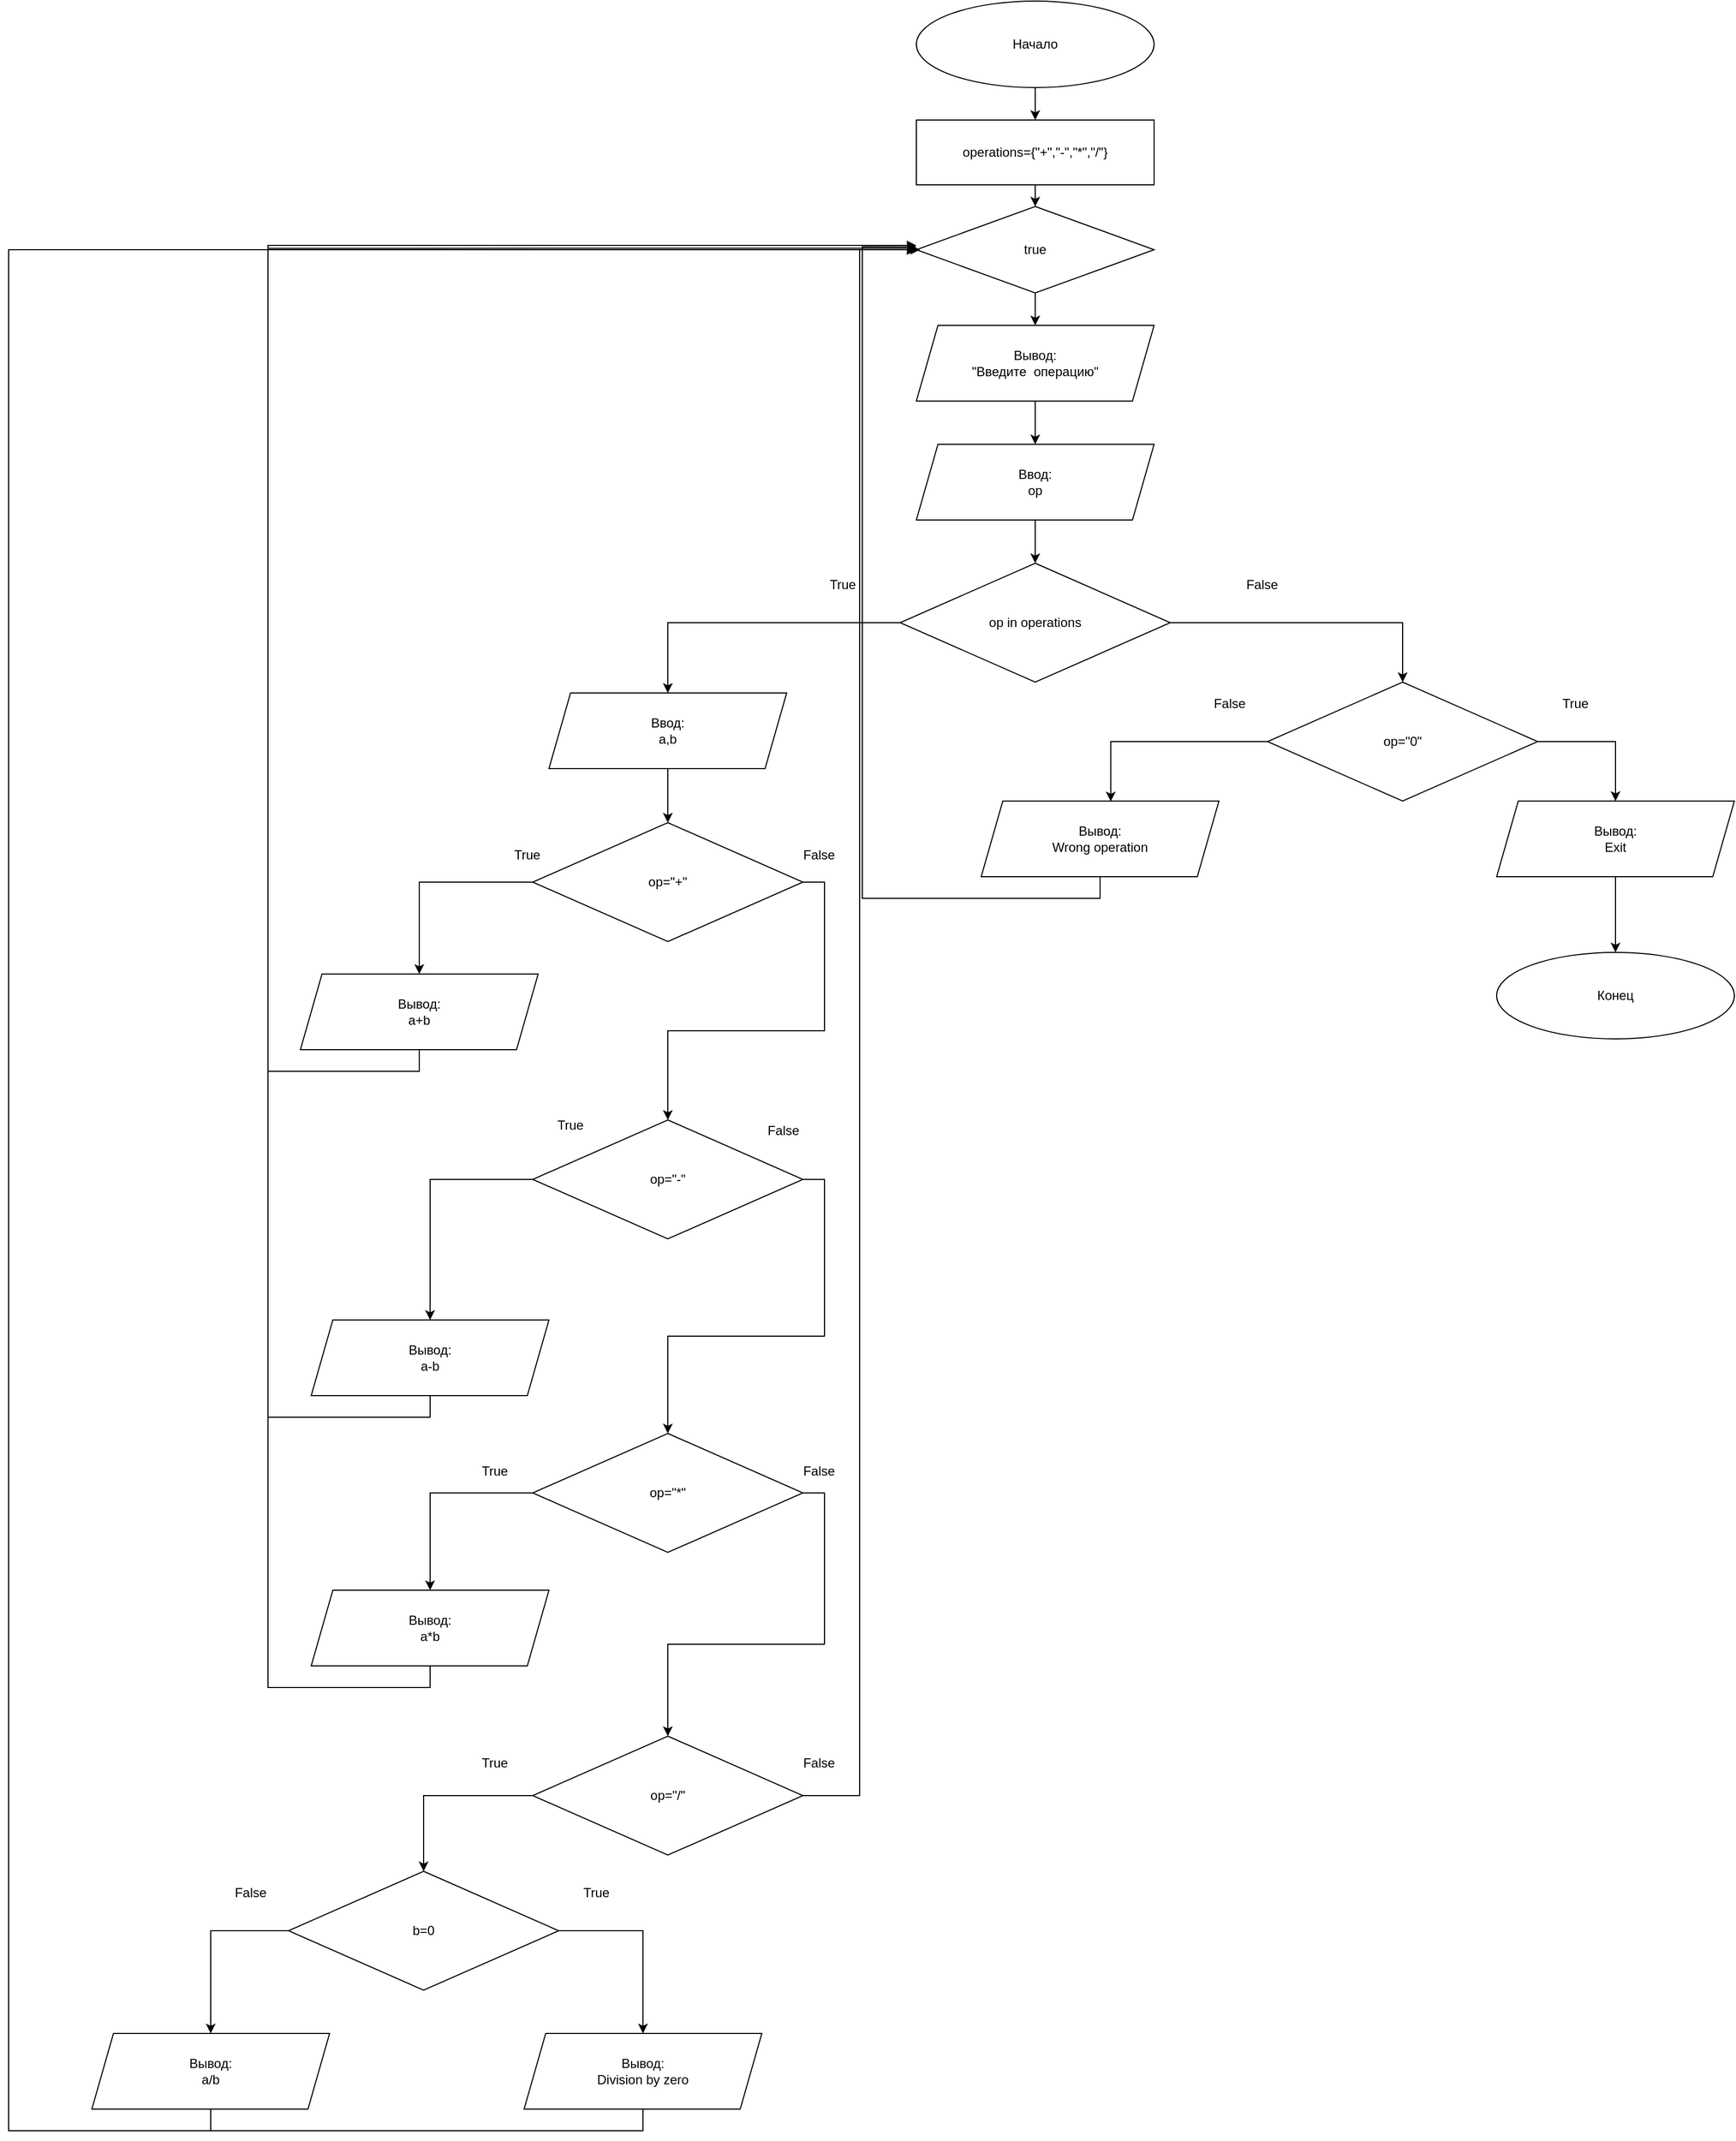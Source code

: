 <mxfile version="14.6.1" type="github" pages="4">
  <diagram id="Gxb-hHPVRK7PmnjytyCn" name="task_1">
    <mxGraphModel dx="2436" dy="412" grid="1" gridSize="10" guides="1" tooltips="1" connect="1" arrows="1" fold="1" page="1" pageScale="1" pageWidth="1654" pageHeight="2336" math="0" shadow="0">
      <root>
        <mxCell id="0" />
        <mxCell id="1" parent="0" />
        <mxCell id="f1yLZGMJBaioODku0iaD-28" style="edgeStyle=orthogonalEdgeStyle;rounded=0;orthogonalLoop=1;jettySize=auto;html=1;exitX=0.5;exitY=1;exitDx=0;exitDy=0;entryX=0.5;entryY=0;entryDx=0;entryDy=0;" edge="1" parent="1" source="f1yLZGMJBaioODku0iaD-1" target="f1yLZGMJBaioODku0iaD-3">
          <mxGeometry relative="1" as="geometry" />
        </mxCell>
        <mxCell id="f1yLZGMJBaioODku0iaD-1" value="Начало" style="ellipse;whiteSpace=wrap;html=1;" vertex="1" parent="1">
          <mxGeometry x="290" y="20" width="220" height="80" as="geometry" />
        </mxCell>
        <mxCell id="f1yLZGMJBaioODku0iaD-29" style="edgeStyle=orthogonalEdgeStyle;rounded=0;orthogonalLoop=1;jettySize=auto;html=1;exitX=0.5;exitY=1;exitDx=0;exitDy=0;entryX=0.5;entryY=0;entryDx=0;entryDy=0;" edge="1" parent="1" source="f1yLZGMJBaioODku0iaD-3" target="f1yLZGMJBaioODku0iaD-4">
          <mxGeometry relative="1" as="geometry" />
        </mxCell>
        <mxCell id="f1yLZGMJBaioODku0iaD-3" value="operations={&quot;+&quot;,&quot;-&quot;,&quot;*&quot;,&quot;/&quot;}" style="rounded=0;whiteSpace=wrap;html=1;" vertex="1" parent="1">
          <mxGeometry x="290" y="130" width="220" height="60" as="geometry" />
        </mxCell>
        <mxCell id="f1yLZGMJBaioODku0iaD-30" style="edgeStyle=orthogonalEdgeStyle;rounded=0;orthogonalLoop=1;jettySize=auto;html=1;exitX=0.5;exitY=1;exitDx=0;exitDy=0;entryX=0.5;entryY=0;entryDx=0;entryDy=0;" edge="1" parent="1" source="f1yLZGMJBaioODku0iaD-4" target="f1yLZGMJBaioODku0iaD-5">
          <mxGeometry relative="1" as="geometry" />
        </mxCell>
        <mxCell id="f1yLZGMJBaioODku0iaD-4" value="true" style="rhombus;whiteSpace=wrap;html=1;" vertex="1" parent="1">
          <mxGeometry x="290" y="210" width="220" height="80" as="geometry" />
        </mxCell>
        <mxCell id="f1yLZGMJBaioODku0iaD-31" style="edgeStyle=orthogonalEdgeStyle;rounded=0;orthogonalLoop=1;jettySize=auto;html=1;exitX=0.5;exitY=1;exitDx=0;exitDy=0;entryX=0.5;entryY=0;entryDx=0;entryDy=0;" edge="1" parent="1" source="f1yLZGMJBaioODku0iaD-5" target="f1yLZGMJBaioODku0iaD-6">
          <mxGeometry relative="1" as="geometry" />
        </mxCell>
        <mxCell id="f1yLZGMJBaioODku0iaD-5" value="Вывод:&lt;br&gt;&quot;Введите&amp;nbsp; операцию&quot;" style="shape=parallelogram;perimeter=parallelogramPerimeter;whiteSpace=wrap;html=1;fixedSize=1;" vertex="1" parent="1">
          <mxGeometry x="290" y="320" width="220" height="70" as="geometry" />
        </mxCell>
        <mxCell id="f1yLZGMJBaioODku0iaD-32" style="edgeStyle=orthogonalEdgeStyle;rounded=0;orthogonalLoop=1;jettySize=auto;html=1;exitX=0.5;exitY=1;exitDx=0;exitDy=0;entryX=0.5;entryY=0;entryDx=0;entryDy=0;" edge="1" parent="1" source="f1yLZGMJBaioODku0iaD-6" target="f1yLZGMJBaioODku0iaD-7">
          <mxGeometry relative="1" as="geometry" />
        </mxCell>
        <mxCell id="f1yLZGMJBaioODku0iaD-6" value="Ввод:&lt;br&gt;op" style="shape=parallelogram;perimeter=parallelogramPerimeter;whiteSpace=wrap;html=1;fixedSize=1;" vertex="1" parent="1">
          <mxGeometry x="290" y="430" width="220" height="70" as="geometry" />
        </mxCell>
        <mxCell id="f1yLZGMJBaioODku0iaD-48" style="edgeStyle=orthogonalEdgeStyle;rounded=0;orthogonalLoop=1;jettySize=auto;html=1;exitX=0;exitY=0.5;exitDx=0;exitDy=0;" edge="1" parent="1" source="f1yLZGMJBaioODku0iaD-7" target="f1yLZGMJBaioODku0iaD-14">
          <mxGeometry relative="1" as="geometry" />
        </mxCell>
        <mxCell id="f1yLZGMJBaioODku0iaD-66" style="edgeStyle=orthogonalEdgeStyle;rounded=0;orthogonalLoop=1;jettySize=auto;html=1;exitX=1;exitY=0.5;exitDx=0;exitDy=0;entryX=0.5;entryY=0;entryDx=0;entryDy=0;" edge="1" parent="1" source="f1yLZGMJBaioODku0iaD-7" target="f1yLZGMJBaioODku0iaD-63">
          <mxGeometry relative="1" as="geometry" />
        </mxCell>
        <mxCell id="f1yLZGMJBaioODku0iaD-7" value="op in operations" style="rhombus;whiteSpace=wrap;html=1;" vertex="1" parent="1">
          <mxGeometry x="275" y="540" width="250" height="110" as="geometry" />
        </mxCell>
        <mxCell id="f1yLZGMJBaioODku0iaD-8" value="False" style="text;html=1;strokeColor=none;fillColor=none;align=center;verticalAlign=middle;whiteSpace=wrap;rounded=0;" vertex="1" parent="1">
          <mxGeometry x="590" y="550" width="40" height="20" as="geometry" />
        </mxCell>
        <mxCell id="f1yLZGMJBaioODku0iaD-9" value="True" style="text;html=1;strokeColor=none;fillColor=none;align=center;verticalAlign=middle;whiteSpace=wrap;rounded=0;" vertex="1" parent="1">
          <mxGeometry x="202" y="550" width="40" height="20" as="geometry" />
        </mxCell>
        <mxCell id="f1yLZGMJBaioODku0iaD-55" style="edgeStyle=orthogonalEdgeStyle;rounded=0;orthogonalLoop=1;jettySize=auto;html=1;exitX=1;exitY=0.5;exitDx=0;exitDy=0;entryX=0.5;entryY=0;entryDx=0;entryDy=0;" edge="1" parent="1" source="f1yLZGMJBaioODku0iaD-10" target="f1yLZGMJBaioODku0iaD-16">
          <mxGeometry relative="1" as="geometry" />
        </mxCell>
        <mxCell id="f1yLZGMJBaioODku0iaD-56" style="edgeStyle=orthogonalEdgeStyle;rounded=0;orthogonalLoop=1;jettySize=auto;html=1;exitX=0;exitY=0.5;exitDx=0;exitDy=0;" edge="1" parent="1" source="f1yLZGMJBaioODku0iaD-10" target="f1yLZGMJBaioODku0iaD-15">
          <mxGeometry relative="1" as="geometry" />
        </mxCell>
        <mxCell id="f1yLZGMJBaioODku0iaD-10" value="op=&quot;+&quot;" style="rhombus;whiteSpace=wrap;html=1;" vertex="1" parent="1">
          <mxGeometry x="-65" y="780" width="250" height="110" as="geometry" />
        </mxCell>
        <mxCell id="f1yLZGMJBaioODku0iaD-11" value="False" style="text;html=1;strokeColor=none;fillColor=none;align=center;verticalAlign=middle;whiteSpace=wrap;rounded=0;" vertex="1" parent="1">
          <mxGeometry x="180" y="800" width="40" height="20" as="geometry" />
        </mxCell>
        <mxCell id="f1yLZGMJBaioODku0iaD-12" value="True" style="text;html=1;strokeColor=none;fillColor=none;align=center;verticalAlign=middle;whiteSpace=wrap;rounded=0;" vertex="1" parent="1">
          <mxGeometry x="-90" y="800" width="40" height="20" as="geometry" />
        </mxCell>
        <mxCell id="f1yLZGMJBaioODku0iaD-34" style="edgeStyle=orthogonalEdgeStyle;rounded=0;orthogonalLoop=1;jettySize=auto;html=1;exitX=0.5;exitY=1;exitDx=0;exitDy=0;" edge="1" parent="1" source="f1yLZGMJBaioODku0iaD-14" target="f1yLZGMJBaioODku0iaD-10">
          <mxGeometry relative="1" as="geometry" />
        </mxCell>
        <mxCell id="f1yLZGMJBaioODku0iaD-14" value="Ввод:&lt;br&gt;a,b" style="shape=parallelogram;perimeter=parallelogramPerimeter;whiteSpace=wrap;html=1;fixedSize=1;" vertex="1" parent="1">
          <mxGeometry x="-50" y="660" width="220" height="70" as="geometry" />
        </mxCell>
        <mxCell id="f1yLZGMJBaioODku0iaD-58" style="edgeStyle=orthogonalEdgeStyle;rounded=0;orthogonalLoop=1;jettySize=auto;html=1;exitX=0.5;exitY=1;exitDx=0;exitDy=0;" edge="1" parent="1" source="f1yLZGMJBaioODku0iaD-15">
          <mxGeometry relative="1" as="geometry">
            <mxPoint x="290" y="250" as="targetPoint" />
            <Array as="points">
              <mxPoint x="-170" y="1010" />
              <mxPoint x="-310" y="1010" />
              <mxPoint x="-310" y="250" />
            </Array>
          </mxGeometry>
        </mxCell>
        <mxCell id="f1yLZGMJBaioODku0iaD-15" value="Вывод:&lt;br&gt;a+b" style="shape=parallelogram;perimeter=parallelogramPerimeter;whiteSpace=wrap;html=1;fixedSize=1;" vertex="1" parent="1">
          <mxGeometry x="-280" y="920" width="220" height="70" as="geometry" />
        </mxCell>
        <mxCell id="f1yLZGMJBaioODku0iaD-53" style="edgeStyle=orthogonalEdgeStyle;rounded=0;orthogonalLoop=1;jettySize=auto;html=1;exitX=0;exitY=0.5;exitDx=0;exitDy=0;entryX=0.5;entryY=0;entryDx=0;entryDy=0;" edge="1" parent="1" source="f1yLZGMJBaioODku0iaD-16" target="f1yLZGMJBaioODku0iaD-19">
          <mxGeometry relative="1" as="geometry" />
        </mxCell>
        <mxCell id="f1yLZGMJBaioODku0iaD-54" style="edgeStyle=orthogonalEdgeStyle;rounded=0;orthogonalLoop=1;jettySize=auto;html=1;exitX=1;exitY=0.5;exitDx=0;exitDy=0;entryX=0.5;entryY=0;entryDx=0;entryDy=0;" edge="1" parent="1" source="f1yLZGMJBaioODku0iaD-16" target="f1yLZGMJBaioODku0iaD-20">
          <mxGeometry relative="1" as="geometry" />
        </mxCell>
        <mxCell id="f1yLZGMJBaioODku0iaD-16" value="op=&quot;-&quot;" style="rhombus;whiteSpace=wrap;html=1;" vertex="1" parent="1">
          <mxGeometry x="-65" y="1055" width="250" height="110" as="geometry" />
        </mxCell>
        <mxCell id="f1yLZGMJBaioODku0iaD-17" value="False" style="text;html=1;strokeColor=none;fillColor=none;align=center;verticalAlign=middle;whiteSpace=wrap;rounded=0;" vertex="1" parent="1">
          <mxGeometry x="147" y="1055" width="40" height="20" as="geometry" />
        </mxCell>
        <mxCell id="f1yLZGMJBaioODku0iaD-18" value="True" style="text;html=1;strokeColor=none;fillColor=none;align=center;verticalAlign=middle;whiteSpace=wrap;rounded=0;" vertex="1" parent="1">
          <mxGeometry x="-50" y="1050" width="40" height="20" as="geometry" />
        </mxCell>
        <mxCell id="f1yLZGMJBaioODku0iaD-59" style="edgeStyle=orthogonalEdgeStyle;rounded=0;orthogonalLoop=1;jettySize=auto;html=1;exitX=0.5;exitY=1;exitDx=0;exitDy=0;" edge="1" parent="1" source="f1yLZGMJBaioODku0iaD-19">
          <mxGeometry relative="1" as="geometry">
            <mxPoint x="290" y="248.667" as="targetPoint" />
            <Array as="points">
              <mxPoint x="-160" y="1330" />
              <mxPoint x="-310" y="1330" />
              <mxPoint x="-310" y="249" />
            </Array>
          </mxGeometry>
        </mxCell>
        <mxCell id="f1yLZGMJBaioODku0iaD-19" value="Вывод:&lt;br&gt;a-b" style="shape=parallelogram;perimeter=parallelogramPerimeter;whiteSpace=wrap;html=1;fixedSize=1;" vertex="1" parent="1">
          <mxGeometry x="-270" y="1240" width="220" height="70" as="geometry" />
        </mxCell>
        <mxCell id="f1yLZGMJBaioODku0iaD-51" style="edgeStyle=orthogonalEdgeStyle;rounded=0;orthogonalLoop=1;jettySize=auto;html=1;exitX=1;exitY=0.5;exitDx=0;exitDy=0;entryX=0.5;entryY=0;entryDx=0;entryDy=0;" edge="1" parent="1" source="f1yLZGMJBaioODku0iaD-20" target="f1yLZGMJBaioODku0iaD-24">
          <mxGeometry relative="1" as="geometry" />
        </mxCell>
        <mxCell id="f1yLZGMJBaioODku0iaD-52" style="edgeStyle=orthogonalEdgeStyle;rounded=0;orthogonalLoop=1;jettySize=auto;html=1;exitX=0;exitY=0.5;exitDx=0;exitDy=0;" edge="1" parent="1" source="f1yLZGMJBaioODku0iaD-20" target="f1yLZGMJBaioODku0iaD-23">
          <mxGeometry relative="1" as="geometry" />
        </mxCell>
        <mxCell id="f1yLZGMJBaioODku0iaD-20" value="op=&quot;*&quot;" style="rhombus;whiteSpace=wrap;html=1;" vertex="1" parent="1">
          <mxGeometry x="-65" y="1345" width="250" height="110" as="geometry" />
        </mxCell>
        <mxCell id="f1yLZGMJBaioODku0iaD-21" value="False" style="text;html=1;strokeColor=none;fillColor=none;align=center;verticalAlign=middle;whiteSpace=wrap;rounded=0;" vertex="1" parent="1">
          <mxGeometry x="180" y="1370" width="40" height="20" as="geometry" />
        </mxCell>
        <mxCell id="f1yLZGMJBaioODku0iaD-22" value="True" style="text;html=1;strokeColor=none;fillColor=none;align=center;verticalAlign=middle;whiteSpace=wrap;rounded=0;" vertex="1" parent="1">
          <mxGeometry x="-120" y="1370" width="40" height="20" as="geometry" />
        </mxCell>
        <mxCell id="f1yLZGMJBaioODku0iaD-60" style="edgeStyle=orthogonalEdgeStyle;rounded=0;orthogonalLoop=1;jettySize=auto;html=1;exitX=0.5;exitY=1;exitDx=0;exitDy=0;" edge="1" parent="1" source="f1yLZGMJBaioODku0iaD-23">
          <mxGeometry relative="1" as="geometry">
            <mxPoint x="290" y="246" as="targetPoint" />
            <Array as="points">
              <mxPoint x="-160" y="1580" />
              <mxPoint x="-310" y="1580" />
              <mxPoint x="-310" y="246" />
            </Array>
          </mxGeometry>
        </mxCell>
        <mxCell id="f1yLZGMJBaioODku0iaD-23" value="Вывод:&lt;br&gt;a*b" style="shape=parallelogram;perimeter=parallelogramPerimeter;whiteSpace=wrap;html=1;fixedSize=1;" vertex="1" parent="1">
          <mxGeometry x="-270" y="1490" width="220" height="70" as="geometry" />
        </mxCell>
        <mxCell id="f1yLZGMJBaioODku0iaD-50" style="edgeStyle=orthogonalEdgeStyle;rounded=0;orthogonalLoop=1;jettySize=auto;html=1;exitX=0;exitY=0.5;exitDx=0;exitDy=0;entryX=0.5;entryY=0;entryDx=0;entryDy=0;" edge="1" parent="1" source="f1yLZGMJBaioODku0iaD-24" target="f1yLZGMJBaioODku0iaD-41">
          <mxGeometry relative="1" as="geometry" />
        </mxCell>
        <mxCell id="f1yLZGMJBaioODku0iaD-57" style="edgeStyle=orthogonalEdgeStyle;rounded=0;orthogonalLoop=1;jettySize=auto;html=1;exitX=1;exitY=0.5;exitDx=0;exitDy=0;entryX=0;entryY=0.5;entryDx=0;entryDy=0;" edge="1" parent="1" source="f1yLZGMJBaioODku0iaD-24" target="f1yLZGMJBaioODku0iaD-4">
          <mxGeometry relative="1" as="geometry" />
        </mxCell>
        <mxCell id="f1yLZGMJBaioODku0iaD-24" value="op=&quot;/&quot;" style="rhombus;whiteSpace=wrap;html=1;" vertex="1" parent="1">
          <mxGeometry x="-65" y="1625" width="250" height="110" as="geometry" />
        </mxCell>
        <mxCell id="f1yLZGMJBaioODku0iaD-25" value="False" style="text;html=1;strokeColor=none;fillColor=none;align=center;verticalAlign=middle;whiteSpace=wrap;rounded=0;" vertex="1" parent="1">
          <mxGeometry x="180" y="1640" width="40" height="20" as="geometry" />
        </mxCell>
        <mxCell id="f1yLZGMJBaioODku0iaD-26" value="True" style="text;html=1;strokeColor=none;fillColor=none;align=center;verticalAlign=middle;whiteSpace=wrap;rounded=0;" vertex="1" parent="1">
          <mxGeometry x="-120" y="1640" width="40" height="20" as="geometry" />
        </mxCell>
        <mxCell id="f1yLZGMJBaioODku0iaD-62" style="edgeStyle=orthogonalEdgeStyle;rounded=0;orthogonalLoop=1;jettySize=auto;html=1;exitX=0.5;exitY=1;exitDx=0;exitDy=0;" edge="1" parent="1" source="f1yLZGMJBaioODku0iaD-27">
          <mxGeometry relative="1" as="geometry">
            <mxPoint x="290.667" y="250" as="targetPoint" />
            <Array as="points">
              <mxPoint x="-363" y="1990" />
              <mxPoint x="-550" y="1990" />
              <mxPoint x="-550" y="250" />
            </Array>
          </mxGeometry>
        </mxCell>
        <mxCell id="f1yLZGMJBaioODku0iaD-27" value="Вывод:&lt;br&gt;a/b" style="shape=parallelogram;perimeter=parallelogramPerimeter;whiteSpace=wrap;html=1;fixedSize=1;" vertex="1" parent="1">
          <mxGeometry x="-473" y="1900" width="220" height="70" as="geometry" />
        </mxCell>
        <mxCell id="f1yLZGMJBaioODku0iaD-46" style="edgeStyle=orthogonalEdgeStyle;rounded=0;orthogonalLoop=1;jettySize=auto;html=1;exitX=1;exitY=0.5;exitDx=0;exitDy=0;" edge="1" parent="1" source="f1yLZGMJBaioODku0iaD-41" target="f1yLZGMJBaioODku0iaD-44">
          <mxGeometry relative="1" as="geometry" />
        </mxCell>
        <mxCell id="f1yLZGMJBaioODku0iaD-47" style="edgeStyle=orthogonalEdgeStyle;rounded=0;orthogonalLoop=1;jettySize=auto;html=1;exitX=0;exitY=0.5;exitDx=0;exitDy=0;entryX=0.5;entryY=0;entryDx=0;entryDy=0;" edge="1" parent="1" source="f1yLZGMJBaioODku0iaD-41" target="f1yLZGMJBaioODku0iaD-27">
          <mxGeometry relative="1" as="geometry" />
        </mxCell>
        <mxCell id="f1yLZGMJBaioODku0iaD-41" value="b=0" style="rhombus;whiteSpace=wrap;html=1;" vertex="1" parent="1">
          <mxGeometry x="-291" y="1750" width="250" height="110" as="geometry" />
        </mxCell>
        <mxCell id="f1yLZGMJBaioODku0iaD-42" value="False" style="text;html=1;strokeColor=none;fillColor=none;align=center;verticalAlign=middle;whiteSpace=wrap;rounded=0;" vertex="1" parent="1">
          <mxGeometry x="-346" y="1760" width="40" height="20" as="geometry" />
        </mxCell>
        <mxCell id="f1yLZGMJBaioODku0iaD-43" value="True" style="text;html=1;strokeColor=none;fillColor=none;align=center;verticalAlign=middle;whiteSpace=wrap;rounded=0;" vertex="1" parent="1">
          <mxGeometry x="-26" y="1760" width="40" height="20" as="geometry" />
        </mxCell>
        <mxCell id="f1yLZGMJBaioODku0iaD-61" style="edgeStyle=orthogonalEdgeStyle;rounded=0;orthogonalLoop=1;jettySize=auto;html=1;exitX=0.5;exitY=1;exitDx=0;exitDy=0;" edge="1" parent="1" source="f1yLZGMJBaioODku0iaD-44">
          <mxGeometry relative="1" as="geometry">
            <mxPoint x="293.333" y="250" as="targetPoint" />
            <Array as="points">
              <mxPoint x="37" y="1990" />
              <mxPoint x="-550" y="1990" />
              <mxPoint x="-550" y="250" />
            </Array>
          </mxGeometry>
        </mxCell>
        <mxCell id="f1yLZGMJBaioODku0iaD-44" value="Вывод:&lt;br&gt;Division by zero" style="shape=parallelogram;perimeter=parallelogramPerimeter;whiteSpace=wrap;html=1;fixedSize=1;" vertex="1" parent="1">
          <mxGeometry x="-73" y="1900" width="220" height="70" as="geometry" />
        </mxCell>
        <mxCell id="f1yLZGMJBaioODku0iaD-72" style="edgeStyle=orthogonalEdgeStyle;rounded=0;orthogonalLoop=1;jettySize=auto;html=1;exitX=0;exitY=0.5;exitDx=0;exitDy=0;entryX=0.545;entryY=0.005;entryDx=0;entryDy=0;entryPerimeter=0;" edge="1" parent="1" source="f1yLZGMJBaioODku0iaD-63" target="f1yLZGMJBaioODku0iaD-70">
          <mxGeometry relative="1" as="geometry" />
        </mxCell>
        <mxCell id="f1yLZGMJBaioODku0iaD-75" style="edgeStyle=orthogonalEdgeStyle;rounded=0;orthogonalLoop=1;jettySize=auto;html=1;exitX=1;exitY=0.5;exitDx=0;exitDy=0;entryX=0.5;entryY=0;entryDx=0;entryDy=0;" edge="1" parent="1" source="f1yLZGMJBaioODku0iaD-63" target="f1yLZGMJBaioODku0iaD-73">
          <mxGeometry relative="1" as="geometry" />
        </mxCell>
        <mxCell id="f1yLZGMJBaioODku0iaD-63" value="op=&quot;0&quot;" style="rhombus;whiteSpace=wrap;html=1;" vertex="1" parent="1">
          <mxGeometry x="615" y="650" width="250" height="110" as="geometry" />
        </mxCell>
        <mxCell id="f1yLZGMJBaioODku0iaD-64" value="False" style="text;html=1;strokeColor=none;fillColor=none;align=center;verticalAlign=middle;whiteSpace=wrap;rounded=0;" vertex="1" parent="1">
          <mxGeometry x="560" y="660" width="40" height="20" as="geometry" />
        </mxCell>
        <mxCell id="f1yLZGMJBaioODku0iaD-65" value="True" style="text;html=1;strokeColor=none;fillColor=none;align=center;verticalAlign=middle;whiteSpace=wrap;rounded=0;" vertex="1" parent="1">
          <mxGeometry x="880" y="660" width="40" height="20" as="geometry" />
        </mxCell>
        <mxCell id="f1yLZGMJBaioODku0iaD-71" style="edgeStyle=orthogonalEdgeStyle;rounded=0;orthogonalLoop=1;jettySize=auto;html=1;exitX=0.5;exitY=1;exitDx=0;exitDy=0;" edge="1" parent="1" source="f1yLZGMJBaioODku0iaD-70">
          <mxGeometry relative="1" as="geometry">
            <mxPoint x="290" y="247.333" as="targetPoint" />
            <Array as="points">
              <mxPoint x="460" y="850" />
              <mxPoint x="240" y="850" />
              <mxPoint x="240" y="247" />
            </Array>
          </mxGeometry>
        </mxCell>
        <mxCell id="f1yLZGMJBaioODku0iaD-70" value="Вывод:&lt;br&gt;Wrong operation" style="shape=parallelogram;perimeter=parallelogramPerimeter;whiteSpace=wrap;html=1;fixedSize=1;" vertex="1" parent="1">
          <mxGeometry x="350" y="760" width="220" height="70" as="geometry" />
        </mxCell>
        <mxCell id="f1yLZGMJBaioODku0iaD-76" style="edgeStyle=orthogonalEdgeStyle;rounded=0;orthogonalLoop=1;jettySize=auto;html=1;exitX=0.5;exitY=1;exitDx=0;exitDy=0;entryX=0.5;entryY=0;entryDx=0;entryDy=0;" edge="1" parent="1" source="f1yLZGMJBaioODku0iaD-73" target="f1yLZGMJBaioODku0iaD-74">
          <mxGeometry relative="1" as="geometry" />
        </mxCell>
        <mxCell id="f1yLZGMJBaioODku0iaD-73" value="Вывод:&lt;br&gt;Exit" style="shape=parallelogram;perimeter=parallelogramPerimeter;whiteSpace=wrap;html=1;fixedSize=1;" vertex="1" parent="1">
          <mxGeometry x="827" y="760" width="220" height="70" as="geometry" />
        </mxCell>
        <mxCell id="f1yLZGMJBaioODku0iaD-74" value="Конец" style="ellipse;whiteSpace=wrap;html=1;" vertex="1" parent="1">
          <mxGeometry x="827" y="900" width="220" height="80" as="geometry" />
        </mxCell>
      </root>
    </mxGraphModel>
  </diagram>
  <diagram id="IxfJm_LtPZewKNAkS2EL" name="task_4">
    <mxGraphModel dx="782" dy="412" grid="1" gridSize="10" guides="1" tooltips="1" connect="1" arrows="1" fold="1" page="1" pageScale="1" pageWidth="1654" pageHeight="2336" math="0" shadow="0">
      <root>
        <mxCell id="fAd2lkwh-E2SEXpa1HjZ-0" />
        <mxCell id="fAd2lkwh-E2SEXpa1HjZ-1" parent="fAd2lkwh-E2SEXpa1HjZ-0" />
        <mxCell id="fAd2lkwh-E2SEXpa1HjZ-8" style="edgeStyle=orthogonalEdgeStyle;rounded=0;orthogonalLoop=1;jettySize=auto;html=1;exitX=0.5;exitY=1;exitDx=0;exitDy=0;entryX=0.5;entryY=0;entryDx=0;entryDy=0;" edge="1" parent="fAd2lkwh-E2SEXpa1HjZ-1" source="fAd2lkwh-E2SEXpa1HjZ-2" target="fAd2lkwh-E2SEXpa1HjZ-3">
          <mxGeometry relative="1" as="geometry" />
        </mxCell>
        <mxCell id="fAd2lkwh-E2SEXpa1HjZ-2" value="Начало" style="ellipse;whiteSpace=wrap;html=1;" vertex="1" parent="fAd2lkwh-E2SEXpa1HjZ-1">
          <mxGeometry x="400" y="30" width="220" height="80" as="geometry" />
        </mxCell>
        <mxCell id="fAd2lkwh-E2SEXpa1HjZ-9" style="edgeStyle=orthogonalEdgeStyle;rounded=0;orthogonalLoop=1;jettySize=auto;html=1;exitX=0.5;exitY=1;exitDx=0;exitDy=0;entryX=0.5;entryY=0;entryDx=0;entryDy=0;" edge="1" parent="fAd2lkwh-E2SEXpa1HjZ-1" source="fAd2lkwh-E2SEXpa1HjZ-3" target="fAd2lkwh-E2SEXpa1HjZ-4">
          <mxGeometry relative="1" as="geometry" />
        </mxCell>
        <mxCell id="fAd2lkwh-E2SEXpa1HjZ-3" value="Вывод:&lt;br&gt;&quot;Введите целое n&quot;" style="shape=parallelogram;perimeter=parallelogramPerimeter;whiteSpace=wrap;html=1;fixedSize=1;" vertex="1" parent="fAd2lkwh-E2SEXpa1HjZ-1">
          <mxGeometry x="400" y="150" width="220" height="70" as="geometry" />
        </mxCell>
        <mxCell id="fAd2lkwh-E2SEXpa1HjZ-10" style="edgeStyle=orthogonalEdgeStyle;rounded=0;orthogonalLoop=1;jettySize=auto;html=1;exitX=0.5;exitY=1;exitDx=0;exitDy=0;" edge="1" parent="fAd2lkwh-E2SEXpa1HjZ-1" source="fAd2lkwh-E2SEXpa1HjZ-4" target="fAd2lkwh-E2SEXpa1HjZ-5">
          <mxGeometry relative="1" as="geometry" />
        </mxCell>
        <mxCell id="fAd2lkwh-E2SEXpa1HjZ-4" value="Ввод:&lt;br&gt;n" style="shape=parallelogram;perimeter=parallelogramPerimeter;whiteSpace=wrap;html=1;fixedSize=1;" vertex="1" parent="fAd2lkwh-E2SEXpa1HjZ-1">
          <mxGeometry x="400" y="250" width="220" height="70" as="geometry" />
        </mxCell>
        <mxCell id="fAd2lkwh-E2SEXpa1HjZ-11" style="edgeStyle=orthogonalEdgeStyle;rounded=0;orthogonalLoop=1;jettySize=auto;html=1;exitX=0.5;exitY=1;exitDx=0;exitDy=0;" edge="1" parent="fAd2lkwh-E2SEXpa1HjZ-1" source="fAd2lkwh-E2SEXpa1HjZ-5" target="fAd2lkwh-E2SEXpa1HjZ-6">
          <mxGeometry relative="1" as="geometry" />
        </mxCell>
        <mxCell id="fAd2lkwh-E2SEXpa1HjZ-5" value="rez = calc_num(n)" style="shape=process;whiteSpace=wrap;html=1;backgroundOutline=1;" vertex="1" parent="fAd2lkwh-E2SEXpa1HjZ-1">
          <mxGeometry x="400" y="370" width="220" height="60" as="geometry" />
        </mxCell>
        <mxCell id="fAd2lkwh-E2SEXpa1HjZ-12" style="edgeStyle=orthogonalEdgeStyle;rounded=0;orthogonalLoop=1;jettySize=auto;html=1;exitX=0.5;exitY=1;exitDx=0;exitDy=0;entryX=0.5;entryY=0;entryDx=0;entryDy=0;" edge="1" parent="fAd2lkwh-E2SEXpa1HjZ-1" source="fAd2lkwh-E2SEXpa1HjZ-6" target="fAd2lkwh-E2SEXpa1HjZ-7">
          <mxGeometry relative="1" as="geometry" />
        </mxCell>
        <mxCell id="fAd2lkwh-E2SEXpa1HjZ-6" value="Вывод:&lt;br&gt;&quot;rez&quot;" style="shape=parallelogram;perimeter=parallelogramPerimeter;whiteSpace=wrap;html=1;fixedSize=1;" vertex="1" parent="fAd2lkwh-E2SEXpa1HjZ-1">
          <mxGeometry x="400" y="480" width="220" height="70" as="geometry" />
        </mxCell>
        <mxCell id="fAd2lkwh-E2SEXpa1HjZ-7" value="Конец" style="ellipse;whiteSpace=wrap;html=1;" vertex="1" parent="fAd2lkwh-E2SEXpa1HjZ-1">
          <mxGeometry x="400" y="610" width="220" height="80" as="geometry" />
        </mxCell>
        <mxCell id="fAd2lkwh-E2SEXpa1HjZ-21" style="edgeStyle=orthogonalEdgeStyle;rounded=0;orthogonalLoop=1;jettySize=auto;html=1;exitX=0.5;exitY=1;exitDx=0;exitDy=0;entryX=0.5;entryY=0;entryDx=0;entryDy=0;" edge="1" parent="fAd2lkwh-E2SEXpa1HjZ-1" source="fAd2lkwh-E2SEXpa1HjZ-13" target="fAd2lkwh-E2SEXpa1HjZ-14">
          <mxGeometry relative="1" as="geometry" />
        </mxCell>
        <mxCell id="fAd2lkwh-E2SEXpa1HjZ-13" value="Начало&lt;br&gt;calc_num(x)" style="ellipse;whiteSpace=wrap;html=1;" vertex="1" parent="fAd2lkwh-E2SEXpa1HjZ-1">
          <mxGeometry x="780" y="30" width="220" height="80" as="geometry" />
        </mxCell>
        <mxCell id="fAd2lkwh-E2SEXpa1HjZ-22" style="edgeStyle=orthogonalEdgeStyle;rounded=0;orthogonalLoop=1;jettySize=auto;html=1;exitX=1;exitY=0.5;exitDx=0;exitDy=0;entryX=0.5;entryY=0;entryDx=0;entryDy=0;" edge="1" parent="fAd2lkwh-E2SEXpa1HjZ-1" source="fAd2lkwh-E2SEXpa1HjZ-14" target="fAd2lkwh-E2SEXpa1HjZ-19">
          <mxGeometry relative="1" as="geometry" />
        </mxCell>
        <mxCell id="fAd2lkwh-E2SEXpa1HjZ-23" style="edgeStyle=orthogonalEdgeStyle;rounded=0;orthogonalLoop=1;jettySize=auto;html=1;exitX=0;exitY=0.5;exitDx=0;exitDy=0;entryX=0.25;entryY=0;entryDx=0;entryDy=0;" edge="1" parent="fAd2lkwh-E2SEXpa1HjZ-1" source="fAd2lkwh-E2SEXpa1HjZ-14" target="fAd2lkwh-E2SEXpa1HjZ-18">
          <mxGeometry relative="1" as="geometry" />
        </mxCell>
        <mxCell id="fAd2lkwh-E2SEXpa1HjZ-14" value="x=0" style="rhombus;whiteSpace=wrap;html=1;" vertex="1" parent="fAd2lkwh-E2SEXpa1HjZ-1">
          <mxGeometry x="765" y="140" width="250" height="110" as="geometry" />
        </mxCell>
        <mxCell id="fAd2lkwh-E2SEXpa1HjZ-15" value="False" style="text;html=1;strokeColor=none;fillColor=none;align=center;verticalAlign=middle;whiteSpace=wrap;rounded=0;" vertex="1" parent="fAd2lkwh-E2SEXpa1HjZ-1">
          <mxGeometry x="1000" y="160" width="40" height="20" as="geometry" />
        </mxCell>
        <mxCell id="fAd2lkwh-E2SEXpa1HjZ-16" value="True" style="text;html=1;strokeColor=none;fillColor=none;align=center;verticalAlign=middle;whiteSpace=wrap;rounded=0;" vertex="1" parent="fAd2lkwh-E2SEXpa1HjZ-1">
          <mxGeometry x="730" y="160" width="40" height="20" as="geometry" />
        </mxCell>
        <mxCell id="fAd2lkwh-E2SEXpa1HjZ-24" style="edgeStyle=orthogonalEdgeStyle;rounded=0;orthogonalLoop=1;jettySize=auto;html=1;exitX=0.5;exitY=1;exitDx=0;exitDy=0;entryX=0.5;entryY=0;entryDx=0;entryDy=0;" edge="1" parent="fAd2lkwh-E2SEXpa1HjZ-1" source="fAd2lkwh-E2SEXpa1HjZ-18" target="fAd2lkwh-E2SEXpa1HjZ-20">
          <mxGeometry relative="1" as="geometry" />
        </mxCell>
        <mxCell id="fAd2lkwh-E2SEXpa1HjZ-18" value="вернуть 1" style="rounded=0;whiteSpace=wrap;html=1;" vertex="1" parent="fAd2lkwh-E2SEXpa1HjZ-1">
          <mxGeometry x="690" y="240" width="120" height="60" as="geometry" />
        </mxCell>
        <mxCell id="fAd2lkwh-E2SEXpa1HjZ-25" style="edgeStyle=orthogonalEdgeStyle;rounded=0;orthogonalLoop=1;jettySize=auto;html=1;exitX=0.5;exitY=1;exitDx=0;exitDy=0;" edge="1" parent="fAd2lkwh-E2SEXpa1HjZ-1" source="fAd2lkwh-E2SEXpa1HjZ-19">
          <mxGeometry relative="1" as="geometry">
            <mxPoint x="890" y="380" as="targetPoint" />
          </mxGeometry>
        </mxCell>
        <mxCell id="fAd2lkwh-E2SEXpa1HjZ-19" value="вернуть&lt;br&gt;(-1)^x*2^((-1)*x) + calc_num(x-1)" style="rounded=0;whiteSpace=wrap;html=1;" vertex="1" parent="fAd2lkwh-E2SEXpa1HjZ-1">
          <mxGeometry x="1015" y="240" width="225" height="60" as="geometry" />
        </mxCell>
        <mxCell id="fAd2lkwh-E2SEXpa1HjZ-20" value="Конец&lt;br&gt;calc_num(x)" style="ellipse;whiteSpace=wrap;html=1;" vertex="1" parent="fAd2lkwh-E2SEXpa1HjZ-1">
          <mxGeometry x="780" y="380" width="220" height="80" as="geometry" />
        </mxCell>
      </root>
    </mxGraphModel>
  </diagram>
  <diagram id="mBlKb3fLhD4cxLRA27jm" name="task_6">
    <mxGraphModel dx="782" dy="412" grid="1" gridSize="10" guides="1" tooltips="1" connect="1" arrows="1" fold="1" page="1" pageScale="1" pageWidth="1654" pageHeight="2336" math="0" shadow="0">
      <root>
        <mxCell id="mXRHHEVJ8WhFjZfzZ8yr-0" />
        <mxCell id="mXRHHEVJ8WhFjZfzZ8yr-1" parent="mXRHHEVJ8WhFjZfzZ8yr-0" />
        <mxCell id="mXRHHEVJ8WhFjZfzZ8yr-22" style="edgeStyle=orthogonalEdgeStyle;rounded=0;orthogonalLoop=1;jettySize=auto;html=1;exitX=0.5;exitY=1;exitDx=0;exitDy=0;entryX=0.5;entryY=0;entryDx=0;entryDy=0;" edge="1" parent="mXRHHEVJ8WhFjZfzZ8yr-1" source="mXRHHEVJ8WhFjZfzZ8yr-2" target="mXRHHEVJ8WhFjZfzZ8yr-3">
          <mxGeometry relative="1" as="geometry" />
        </mxCell>
        <mxCell id="mXRHHEVJ8WhFjZfzZ8yr-2" value="Начало" style="ellipse;whiteSpace=wrap;html=1;" vertex="1" parent="mXRHHEVJ8WhFjZfzZ8yr-1">
          <mxGeometry x="490" y="50" width="220" height="80" as="geometry" />
        </mxCell>
        <mxCell id="mXRHHEVJ8WhFjZfzZ8yr-23" style="edgeStyle=orthogonalEdgeStyle;rounded=0;orthogonalLoop=1;jettySize=auto;html=1;exitX=0.5;exitY=1;exitDx=0;exitDy=0;entryX=0.5;entryY=0;entryDx=0;entryDy=0;" edge="1" parent="mXRHHEVJ8WhFjZfzZ8yr-1" source="mXRHHEVJ8WhFjZfzZ8yr-3" target="mXRHHEVJ8WhFjZfzZ8yr-4">
          <mxGeometry relative="1" as="geometry" />
        </mxCell>
        <mxCell id="mXRHHEVJ8WhFjZfzZ8yr-3" value="x=random(100)&lt;br&gt;it=0" style="rounded=0;whiteSpace=wrap;html=1;" vertex="1" parent="mXRHHEVJ8WhFjZfzZ8yr-1">
          <mxGeometry x="490" y="170" width="220" height="60" as="geometry" />
        </mxCell>
        <mxCell id="mXRHHEVJ8WhFjZfzZ8yr-25" style="edgeStyle=orthogonalEdgeStyle;rounded=0;orthogonalLoop=1;jettySize=auto;html=1;exitX=1;exitY=0.5;exitDx=0;exitDy=0;" edge="1" parent="mXRHHEVJ8WhFjZfzZ8yr-1" source="mXRHHEVJ8WhFjZfzZ8yr-4" target="mXRHHEVJ8WhFjZfzZ8yr-24">
          <mxGeometry relative="1" as="geometry" />
        </mxCell>
        <mxCell id="mXRHHEVJ8WhFjZfzZ8yr-33" style="edgeStyle=orthogonalEdgeStyle;rounded=0;orthogonalLoop=1;jettySize=auto;html=1;exitX=0.5;exitY=1;exitDx=0;exitDy=0;entryX=0.5;entryY=0;entryDx=0;entryDy=0;" edge="1" parent="mXRHHEVJ8WhFjZfzZ8yr-1" source="mXRHHEVJ8WhFjZfzZ8yr-4" target="mXRHHEVJ8WhFjZfzZ8yr-7">
          <mxGeometry relative="1" as="geometry" />
        </mxCell>
        <mxCell id="mXRHHEVJ8WhFjZfzZ8yr-4" value="it&amp;lt;10" style="rhombus;whiteSpace=wrap;html=1;" vertex="1" parent="mXRHHEVJ8WhFjZfzZ8yr-1">
          <mxGeometry x="475" y="280" width="250" height="110" as="geometry" />
        </mxCell>
        <mxCell id="mXRHHEVJ8WhFjZfzZ8yr-34" style="edgeStyle=orthogonalEdgeStyle;rounded=0;orthogonalLoop=1;jettySize=auto;html=1;exitX=0.5;exitY=1;exitDx=0;exitDy=0;" edge="1" parent="mXRHHEVJ8WhFjZfzZ8yr-1" source="mXRHHEVJ8WhFjZfzZ8yr-7" target="mXRHHEVJ8WhFjZfzZ8yr-8">
          <mxGeometry relative="1" as="geometry" />
        </mxCell>
        <mxCell id="mXRHHEVJ8WhFjZfzZ8yr-7" value="Вывод:&lt;br&gt;&quot;Введите целое число&quot;" style="shape=parallelogram;perimeter=parallelogramPerimeter;whiteSpace=wrap;html=1;fixedSize=1;" vertex="1" parent="mXRHHEVJ8WhFjZfzZ8yr-1">
          <mxGeometry x="490" y="420" width="220" height="70" as="geometry" />
        </mxCell>
        <mxCell id="mXRHHEVJ8WhFjZfzZ8yr-35" style="edgeStyle=orthogonalEdgeStyle;rounded=0;orthogonalLoop=1;jettySize=auto;html=1;exitX=0.5;exitY=1;exitDx=0;exitDy=0;entryX=0.5;entryY=0;entryDx=0;entryDy=0;" edge="1" parent="mXRHHEVJ8WhFjZfzZ8yr-1" source="mXRHHEVJ8WhFjZfzZ8yr-8" target="mXRHHEVJ8WhFjZfzZ8yr-12">
          <mxGeometry relative="1" as="geometry" />
        </mxCell>
        <mxCell id="mXRHHEVJ8WhFjZfzZ8yr-8" value="Ввод:&lt;br&gt;en_num" style="shape=parallelogram;perimeter=parallelogramPerimeter;whiteSpace=wrap;html=1;fixedSize=1;" vertex="1" parent="mXRHHEVJ8WhFjZfzZ8yr-1">
          <mxGeometry x="490" y="540" width="220" height="70" as="geometry" />
        </mxCell>
        <mxCell id="mXRHHEVJ8WhFjZfzZ8yr-10" value="False" style="text;html=1;strokeColor=none;fillColor=none;align=center;verticalAlign=middle;whiteSpace=wrap;rounded=0;" vertex="1" parent="mXRHHEVJ8WhFjZfzZ8yr-1">
          <mxGeometry x="710" y="290" width="40" height="20" as="geometry" />
        </mxCell>
        <mxCell id="mXRHHEVJ8WhFjZfzZ8yr-11" value="True" style="text;html=1;strokeColor=none;fillColor=none;align=center;verticalAlign=middle;whiteSpace=wrap;rounded=0;" vertex="1" parent="mXRHHEVJ8WhFjZfzZ8yr-1">
          <mxGeometry x="630" y="380" width="40" height="20" as="geometry" />
        </mxCell>
        <mxCell id="mXRHHEVJ8WhFjZfzZ8yr-28" style="edgeStyle=orthogonalEdgeStyle;rounded=0;orthogonalLoop=1;jettySize=auto;html=1;exitX=1;exitY=0.5;exitDx=0;exitDy=0;entryX=0.5;entryY=0;entryDx=0;entryDy=0;" edge="1" parent="mXRHHEVJ8WhFjZfzZ8yr-1" source="mXRHHEVJ8WhFjZfzZ8yr-12" target="mXRHHEVJ8WhFjZfzZ8yr-15">
          <mxGeometry relative="1" as="geometry" />
        </mxCell>
        <mxCell id="mXRHHEVJ8WhFjZfzZ8yr-29" style="edgeStyle=orthogonalEdgeStyle;rounded=0;orthogonalLoop=1;jettySize=auto;html=1;exitX=0;exitY=0.5;exitDx=0;exitDy=0;entryX=0.5;entryY=0;entryDx=0;entryDy=0;" edge="1" parent="mXRHHEVJ8WhFjZfzZ8yr-1" source="mXRHHEVJ8WhFjZfzZ8yr-12" target="mXRHHEVJ8WhFjZfzZ8yr-17">
          <mxGeometry relative="1" as="geometry" />
        </mxCell>
        <mxCell id="mXRHHEVJ8WhFjZfzZ8yr-12" value="en_num=x" style="rhombus;whiteSpace=wrap;html=1;" vertex="1" parent="mXRHHEVJ8WhFjZfzZ8yr-1">
          <mxGeometry x="475" y="650" width="250" height="110" as="geometry" />
        </mxCell>
        <mxCell id="mXRHHEVJ8WhFjZfzZ8yr-13" value="False" style="text;html=1;strokeColor=none;fillColor=none;align=center;verticalAlign=middle;whiteSpace=wrap;rounded=0;" vertex="1" parent="mXRHHEVJ8WhFjZfzZ8yr-1">
          <mxGeometry x="420" y="660" width="40" height="20" as="geometry" />
        </mxCell>
        <mxCell id="mXRHHEVJ8WhFjZfzZ8yr-14" value="True" style="text;html=1;strokeColor=none;fillColor=none;align=center;verticalAlign=middle;whiteSpace=wrap;rounded=0;" vertex="1" parent="mXRHHEVJ8WhFjZfzZ8yr-1">
          <mxGeometry x="740" y="660" width="40" height="20" as="geometry" />
        </mxCell>
        <mxCell id="mXRHHEVJ8WhFjZfzZ8yr-27" style="edgeStyle=orthogonalEdgeStyle;rounded=0;orthogonalLoop=1;jettySize=auto;html=1;exitX=0.5;exitY=1;exitDx=0;exitDy=0;" edge="1" parent="mXRHHEVJ8WhFjZfzZ8yr-1" source="mXRHHEVJ8WhFjZfzZ8yr-15">
          <mxGeometry relative="1" as="geometry">
            <mxPoint x="827" y="890" as="targetPoint" />
          </mxGeometry>
        </mxCell>
        <mxCell id="mXRHHEVJ8WhFjZfzZ8yr-15" value="Вывод:&lt;br&gt;&quot;Угадано число x&quot;" style="shape=parallelogram;perimeter=parallelogramPerimeter;whiteSpace=wrap;html=1;fixedSize=1;" vertex="1" parent="mXRHHEVJ8WhFjZfzZ8yr-1">
          <mxGeometry x="717" y="790" width="220" height="70" as="geometry" />
        </mxCell>
        <mxCell id="mXRHHEVJ8WhFjZfzZ8yr-16" value="Конец" style="ellipse;whiteSpace=wrap;html=1;" vertex="1" parent="mXRHHEVJ8WhFjZfzZ8yr-1">
          <mxGeometry x="717" y="890" width="220" height="80" as="geometry" />
        </mxCell>
        <mxCell id="mXRHHEVJ8WhFjZfzZ8yr-30" style="edgeStyle=orthogonalEdgeStyle;rounded=0;orthogonalLoop=1;jettySize=auto;html=1;exitX=1;exitY=0.5;exitDx=0;exitDy=0;entryX=0.5;entryY=0;entryDx=0;entryDy=0;" edge="1" parent="mXRHHEVJ8WhFjZfzZ8yr-1" source="mXRHHEVJ8WhFjZfzZ8yr-17" target="mXRHHEVJ8WhFjZfzZ8yr-21">
          <mxGeometry relative="1" as="geometry" />
        </mxCell>
        <mxCell id="mXRHHEVJ8WhFjZfzZ8yr-31" style="edgeStyle=orthogonalEdgeStyle;rounded=0;orthogonalLoop=1;jettySize=auto;html=1;exitX=0;exitY=0.5;exitDx=0;exitDy=0;" edge="1" parent="mXRHHEVJ8WhFjZfzZ8yr-1" source="mXRHHEVJ8WhFjZfzZ8yr-17" target="mXRHHEVJ8WhFjZfzZ8yr-20">
          <mxGeometry relative="1" as="geometry" />
        </mxCell>
        <mxCell id="mXRHHEVJ8WhFjZfzZ8yr-17" value="en_num&amp;gt;x" style="rhombus;whiteSpace=wrap;html=1;" vertex="1" parent="mXRHHEVJ8WhFjZfzZ8yr-1">
          <mxGeometry x="485" y="1010" width="250" height="110" as="geometry" />
        </mxCell>
        <mxCell id="mXRHHEVJ8WhFjZfzZ8yr-18" value="False" style="text;html=1;strokeColor=none;fillColor=none;align=center;verticalAlign=middle;whiteSpace=wrap;rounded=0;" vertex="1" parent="mXRHHEVJ8WhFjZfzZ8yr-1">
          <mxGeometry x="717" y="1020" width="40" height="20" as="geometry" />
        </mxCell>
        <mxCell id="mXRHHEVJ8WhFjZfzZ8yr-19" value="True" style="text;html=1;strokeColor=none;fillColor=none;align=center;verticalAlign=middle;whiteSpace=wrap;rounded=0;" vertex="1" parent="mXRHHEVJ8WhFjZfzZ8yr-1">
          <mxGeometry x="450" y="1020" width="40" height="20" as="geometry" />
        </mxCell>
        <mxCell id="mXRHHEVJ8WhFjZfzZ8yr-32" style="edgeStyle=orthogonalEdgeStyle;rounded=0;orthogonalLoop=1;jettySize=auto;html=1;exitX=0.5;exitY=1;exitDx=0;exitDy=0;entryX=0;entryY=0.5;entryDx=0;entryDy=0;" edge="1" parent="mXRHHEVJ8WhFjZfzZ8yr-1" source="mXRHHEVJ8WhFjZfzZ8yr-20" target="mXRHHEVJ8WhFjZfzZ8yr-4">
          <mxGeometry relative="1" as="geometry">
            <Array as="points">
              <mxPoint x="420" y="1210" />
              <mxPoint x="280" y="1210" />
              <mxPoint x="280" y="335" />
            </Array>
          </mxGeometry>
        </mxCell>
        <mxCell id="mXRHHEVJ8WhFjZfzZ8yr-20" value="Вывод:&lt;br&gt;&quot;x&amp;lt; введенного&quot;" style="shape=parallelogram;perimeter=parallelogramPerimeter;whiteSpace=wrap;html=1;fixedSize=1;" vertex="1" parent="mXRHHEVJ8WhFjZfzZ8yr-1">
          <mxGeometry x="310" y="1120" width="220" height="70" as="geometry" />
        </mxCell>
        <mxCell id="mXRHHEVJ8WhFjZfzZ8yr-36" style="edgeStyle=orthogonalEdgeStyle;rounded=0;orthogonalLoop=1;jettySize=auto;html=1;exitX=0.5;exitY=1;exitDx=0;exitDy=0;entryX=0;entryY=0.5;entryDx=0;entryDy=0;" edge="1" parent="mXRHHEVJ8WhFjZfzZ8yr-1" source="mXRHHEVJ8WhFjZfzZ8yr-21" target="mXRHHEVJ8WhFjZfzZ8yr-4">
          <mxGeometry relative="1" as="geometry">
            <Array as="points">
              <mxPoint x="800" y="1210" />
              <mxPoint x="280" y="1210" />
              <mxPoint x="280" y="335" />
            </Array>
          </mxGeometry>
        </mxCell>
        <mxCell id="mXRHHEVJ8WhFjZfzZ8yr-21" value="Вывод:&lt;br&gt;&quot;x&amp;gt; введенного&quot;" style="shape=parallelogram;perimeter=parallelogramPerimeter;whiteSpace=wrap;html=1;fixedSize=1;" vertex="1" parent="mXRHHEVJ8WhFjZfzZ8yr-1">
          <mxGeometry x="690" y="1120" width="220" height="70" as="geometry" />
        </mxCell>
        <mxCell id="mXRHHEVJ8WhFjZfzZ8yr-26" style="edgeStyle=orthogonalEdgeStyle;rounded=0;orthogonalLoop=1;jettySize=auto;html=1;exitX=0.5;exitY=1;exitDx=0;exitDy=0;entryX=0.5;entryY=0;entryDx=0;entryDy=0;" edge="1" parent="mXRHHEVJ8WhFjZfzZ8yr-1" source="mXRHHEVJ8WhFjZfzZ8yr-24" target="mXRHHEVJ8WhFjZfzZ8yr-16">
          <mxGeometry relative="1" as="geometry">
            <Array as="points">
              <mxPoint x="970" y="490" />
              <mxPoint x="970" y="880" />
              <mxPoint x="827" y="880" />
            </Array>
          </mxGeometry>
        </mxCell>
        <mxCell id="mXRHHEVJ8WhFjZfzZ8yr-24" value="Вывод:&lt;br&gt;&quot;Загадано число x&quot;" style="shape=parallelogram;perimeter=parallelogramPerimeter;whiteSpace=wrap;html=1;fixedSize=1;" vertex="1" parent="mXRHHEVJ8WhFjZfzZ8yr-1">
          <mxGeometry x="810" y="420" width="220" height="70" as="geometry" />
        </mxCell>
      </root>
    </mxGraphModel>
  </diagram>
  <diagram id="Cva_fVG5TK_XLrxzMUag" name="task_7">
    <mxGraphModel dx="782" dy="412" grid="1" gridSize="10" guides="1" tooltips="1" connect="1" arrows="1" fold="1" page="1" pageScale="1" pageWidth="1654" pageHeight="2336" math="0" shadow="0">
      <root>
        <mxCell id="nMmHAvzDfdMSVPhAi7re-0" />
        <mxCell id="nMmHAvzDfdMSVPhAi7re-1" parent="nMmHAvzDfdMSVPhAi7re-0" />
        <mxCell id="nMmHAvzDfdMSVPhAi7re-18" style="edgeStyle=orthogonalEdgeStyle;rounded=0;orthogonalLoop=1;jettySize=auto;html=1;exitX=0.5;exitY=1;exitDx=0;exitDy=0;entryX=0.5;entryY=0;entryDx=0;entryDy=0;" edge="1" parent="nMmHAvzDfdMSVPhAi7re-1" source="nMmHAvzDfdMSVPhAi7re-2" target="nMmHAvzDfdMSVPhAi7re-3">
          <mxGeometry relative="1" as="geometry" />
        </mxCell>
        <mxCell id="nMmHAvzDfdMSVPhAi7re-2" value="Начало" style="ellipse;whiteSpace=wrap;html=1;" vertex="1" parent="nMmHAvzDfdMSVPhAi7re-1">
          <mxGeometry x="280" y="30" width="220" height="80" as="geometry" />
        </mxCell>
        <mxCell id="nMmHAvzDfdMSVPhAi7re-19" style="edgeStyle=orthogonalEdgeStyle;rounded=0;orthogonalLoop=1;jettySize=auto;html=1;entryX=0.5;entryY=0;entryDx=0;entryDy=0;" edge="1" parent="nMmHAvzDfdMSVPhAi7re-1" source="nMmHAvzDfdMSVPhAi7re-3" target="nMmHAvzDfdMSVPhAi7re-4">
          <mxGeometry relative="1" as="geometry">
            <mxPoint x="390" y="250" as="targetPoint" />
          </mxGeometry>
        </mxCell>
        <mxCell id="nMmHAvzDfdMSVPhAi7re-3" value="Вывод:&lt;br&gt;&quot;Введите целое n больше 0&quot;" style="shape=parallelogram;perimeter=parallelogramPerimeter;whiteSpace=wrap;html=1;fixedSize=1;" vertex="1" parent="nMmHAvzDfdMSVPhAi7re-1">
          <mxGeometry x="280" y="150" width="220" height="70" as="geometry" />
        </mxCell>
        <mxCell id="nMmHAvzDfdMSVPhAi7re-20" style="edgeStyle=orthogonalEdgeStyle;rounded=0;orthogonalLoop=1;jettySize=auto;html=1;exitX=0.5;exitY=1;exitDx=0;exitDy=0;entryX=0.5;entryY=0;entryDx=0;entryDy=0;" edge="1" parent="nMmHAvzDfdMSVPhAi7re-1" source="nMmHAvzDfdMSVPhAi7re-4" target="nMmHAvzDfdMSVPhAi7re-5">
          <mxGeometry relative="1" as="geometry" />
        </mxCell>
        <mxCell id="nMmHAvzDfdMSVPhAi7re-4" value="Ввод:&lt;br&gt;n" style="shape=parallelogram;perimeter=parallelogramPerimeter;whiteSpace=wrap;html=1;fixedSize=1;" vertex="1" parent="nMmHAvzDfdMSVPhAi7re-1">
          <mxGeometry x="280" y="270" width="220" height="50" as="geometry" />
        </mxCell>
        <mxCell id="nMmHAvzDfdMSVPhAi7re-21" value="" style="edgeStyle=orthogonalEdgeStyle;rounded=0;orthogonalLoop=1;jettySize=auto;html=1;" edge="1" parent="nMmHAvzDfdMSVPhAi7re-1" source="nMmHAvzDfdMSVPhAi7re-5" target="nMmHAvzDfdMSVPhAi7re-6">
          <mxGeometry relative="1" as="geometry" />
        </mxCell>
        <mxCell id="nMmHAvzDfdMSVPhAi7re-5" value="sum=0" style="rounded=0;whiteSpace=wrap;html=1;" vertex="1" parent="nMmHAvzDfdMSVPhAi7re-1">
          <mxGeometry x="280" y="370" width="220" height="60" as="geometry" />
        </mxCell>
        <mxCell id="nMmHAvzDfdMSVPhAi7re-10" style="edgeStyle=orthogonalEdgeStyle;rounded=0;orthogonalLoop=1;jettySize=auto;html=1;exitX=1;exitY=0.5;exitDx=0;exitDy=0;entryX=0.5;entryY=0;entryDx=0;entryDy=0;" edge="1" parent="nMmHAvzDfdMSVPhAi7re-1" source="nMmHAvzDfdMSVPhAi7re-6" target="nMmHAvzDfdMSVPhAi7re-9">
          <mxGeometry relative="1" as="geometry">
            <Array as="points">
              <mxPoint x="520" y="510" />
              <mxPoint x="520" y="680" />
              <mxPoint x="390" y="680" />
            </Array>
          </mxGeometry>
        </mxCell>
        <mxCell id="nMmHAvzDfdMSVPhAi7re-6" value="el&amp;lt;=n&lt;br&gt;n=n+1" style="shape=hexagon;perimeter=hexagonPerimeter2;whiteSpace=wrap;html=1;fixedSize=1;" vertex="1" parent="nMmHAvzDfdMSVPhAi7re-1">
          <mxGeometry x="280" y="470" width="220" height="80" as="geometry" />
        </mxCell>
        <mxCell id="nMmHAvzDfdMSVPhAi7re-8" style="edgeStyle=orthogonalEdgeStyle;rounded=0;orthogonalLoop=1;jettySize=auto;html=1;exitX=0.5;exitY=1;exitDx=0;exitDy=0;entryX=0;entryY=0.5;entryDx=0;entryDy=0;" edge="1" parent="nMmHAvzDfdMSVPhAi7re-1" source="nMmHAvzDfdMSVPhAi7re-7" target="nMmHAvzDfdMSVPhAi7re-6">
          <mxGeometry relative="1" as="geometry" />
        </mxCell>
        <mxCell id="nMmHAvzDfdMSVPhAi7re-7" value="sum=sum+el" style="rounded=0;whiteSpace=wrap;html=1;" vertex="1" parent="nMmHAvzDfdMSVPhAi7re-1">
          <mxGeometry x="280" y="590" width="220" height="60" as="geometry" />
        </mxCell>
        <mxCell id="nMmHAvzDfdMSVPhAi7re-22" style="edgeStyle=orthogonalEdgeStyle;rounded=0;orthogonalLoop=1;jettySize=auto;html=1;exitX=0.5;exitY=1;exitDx=0;exitDy=0;entryX=0.5;entryY=0;entryDx=0;entryDy=0;" edge="1" parent="nMmHAvzDfdMSVPhAi7re-1" source="nMmHAvzDfdMSVPhAi7re-9" target="nMmHAvzDfdMSVPhAi7re-11">
          <mxGeometry relative="1" as="geometry" />
        </mxCell>
        <mxCell id="nMmHAvzDfdMSVPhAi7re-9" value="sum1=n*(n+1)/2" style="rounded=0;whiteSpace=wrap;html=1;" vertex="1" parent="nMmHAvzDfdMSVPhAi7re-1">
          <mxGeometry x="280" y="700" width="220" height="60" as="geometry" />
        </mxCell>
        <mxCell id="nMmHAvzDfdMSVPhAi7re-23" style="edgeStyle=orthogonalEdgeStyle;rounded=0;orthogonalLoop=1;jettySize=auto;html=1;exitX=1;exitY=0.5;exitDx=0;exitDy=0;entryX=0.567;entryY=0.014;entryDx=0;entryDy=0;entryPerimeter=0;" edge="1" parent="nMmHAvzDfdMSVPhAi7re-1" source="nMmHAvzDfdMSVPhAi7re-11" target="nMmHAvzDfdMSVPhAi7re-15">
          <mxGeometry relative="1" as="geometry" />
        </mxCell>
        <mxCell id="nMmHAvzDfdMSVPhAi7re-24" style="edgeStyle=orthogonalEdgeStyle;rounded=0;orthogonalLoop=1;jettySize=auto;html=1;exitX=0;exitY=0.5;exitDx=0;exitDy=0;entryX=0.5;entryY=0;entryDx=0;entryDy=0;" edge="1" parent="nMmHAvzDfdMSVPhAi7re-1" source="nMmHAvzDfdMSVPhAi7re-11" target="nMmHAvzDfdMSVPhAi7re-14">
          <mxGeometry relative="1" as="geometry" />
        </mxCell>
        <mxCell id="nMmHAvzDfdMSVPhAi7re-11" value="sum=sum1" style="rhombus;whiteSpace=wrap;html=1;" vertex="1" parent="nMmHAvzDfdMSVPhAi7re-1">
          <mxGeometry x="265" y="790" width="250" height="110" as="geometry" />
        </mxCell>
        <mxCell id="nMmHAvzDfdMSVPhAi7re-12" value="False" style="text;html=1;strokeColor=none;fillColor=none;align=center;verticalAlign=middle;whiteSpace=wrap;rounded=0;" vertex="1" parent="nMmHAvzDfdMSVPhAi7re-1">
          <mxGeometry x="210" y="800" width="40" height="20" as="geometry" />
        </mxCell>
        <mxCell id="nMmHAvzDfdMSVPhAi7re-13" value="True" style="text;html=1;strokeColor=none;fillColor=none;align=center;verticalAlign=middle;whiteSpace=wrap;rounded=0;" vertex="1" parent="nMmHAvzDfdMSVPhAi7re-1">
          <mxGeometry x="530" y="800" width="40" height="20" as="geometry" />
        </mxCell>
        <mxCell id="nMmHAvzDfdMSVPhAi7re-26" style="edgeStyle=orthogonalEdgeStyle;rounded=0;orthogonalLoop=1;jettySize=auto;html=1;exitX=0.5;exitY=1;exitDx=0;exitDy=0;entryX=0.5;entryY=0;entryDx=0;entryDy=0;" edge="1" parent="nMmHAvzDfdMSVPhAi7re-1" source="nMmHAvzDfdMSVPhAi7re-14" target="nMmHAvzDfdMSVPhAi7re-17">
          <mxGeometry relative="1" as="geometry" />
        </mxCell>
        <mxCell id="nMmHAvzDfdMSVPhAi7re-14" value="Вывод:&lt;br&gt;&quot;sum&amp;lt;&amp;gt;sum1&quot;" style="shape=parallelogram;perimeter=parallelogramPerimeter;whiteSpace=wrap;html=1;fixedSize=1;" vertex="1" parent="nMmHAvzDfdMSVPhAi7re-1">
          <mxGeometry x="130" y="920" width="220" height="70" as="geometry" />
        </mxCell>
        <mxCell id="nMmHAvzDfdMSVPhAi7re-25" style="edgeStyle=orthogonalEdgeStyle;rounded=0;orthogonalLoop=1;jettySize=auto;html=1;exitX=0.5;exitY=1;exitDx=0;exitDy=0;entryX=0.5;entryY=0;entryDx=0;entryDy=0;" edge="1" parent="nMmHAvzDfdMSVPhAi7re-1" source="nMmHAvzDfdMSVPhAi7re-15" target="nMmHAvzDfdMSVPhAi7re-17">
          <mxGeometry relative="1" as="geometry" />
        </mxCell>
        <mxCell id="nMmHAvzDfdMSVPhAi7re-15" value="Вывод:&lt;br&gt;&quot;sum==sum1&quot;" style="shape=parallelogram;perimeter=parallelogramPerimeter;whiteSpace=wrap;html=1;fixedSize=1;" vertex="1" parent="nMmHAvzDfdMSVPhAi7re-1">
          <mxGeometry x="430" y="920" width="220" height="70" as="geometry" />
        </mxCell>
        <mxCell id="nMmHAvzDfdMSVPhAi7re-17" value="Конец" style="ellipse;whiteSpace=wrap;html=1;" vertex="1" parent="nMmHAvzDfdMSVPhAi7re-1">
          <mxGeometry x="280" y="1050" width="220" height="80" as="geometry" />
        </mxCell>
      </root>
    </mxGraphModel>
  </diagram>
</mxfile>
